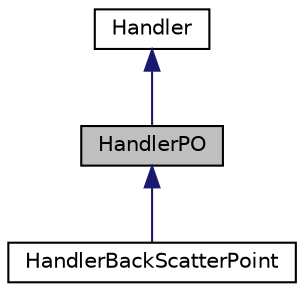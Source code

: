 digraph "HandlerPO"
{
  edge [fontname="Helvetica",fontsize="10",labelfontname="Helvetica",labelfontsize="10"];
  node [fontname="Helvetica",fontsize="10",shape=record];
  Node0 [label="HandlerPO",height=0.2,width=0.4,color="black", fillcolor="grey75", style="filled", fontcolor="black"];
  Node1 -> Node0 [dir="back",color="midnightblue",fontsize="10",style="solid"];
  Node1 [label="Handler",height=0.2,width=0.4,color="black", fillcolor="white", style="filled",URL="$class_handler.html"];
  Node0 -> Node2 [dir="back",color="midnightblue",fontsize="10",style="solid"];
  Node2 [label="HandlerBackScatterPoint",height=0.2,width=0.4,color="black", fillcolor="white", style="filled",URL="$class_handler_back_scatter_point.html"];
}
